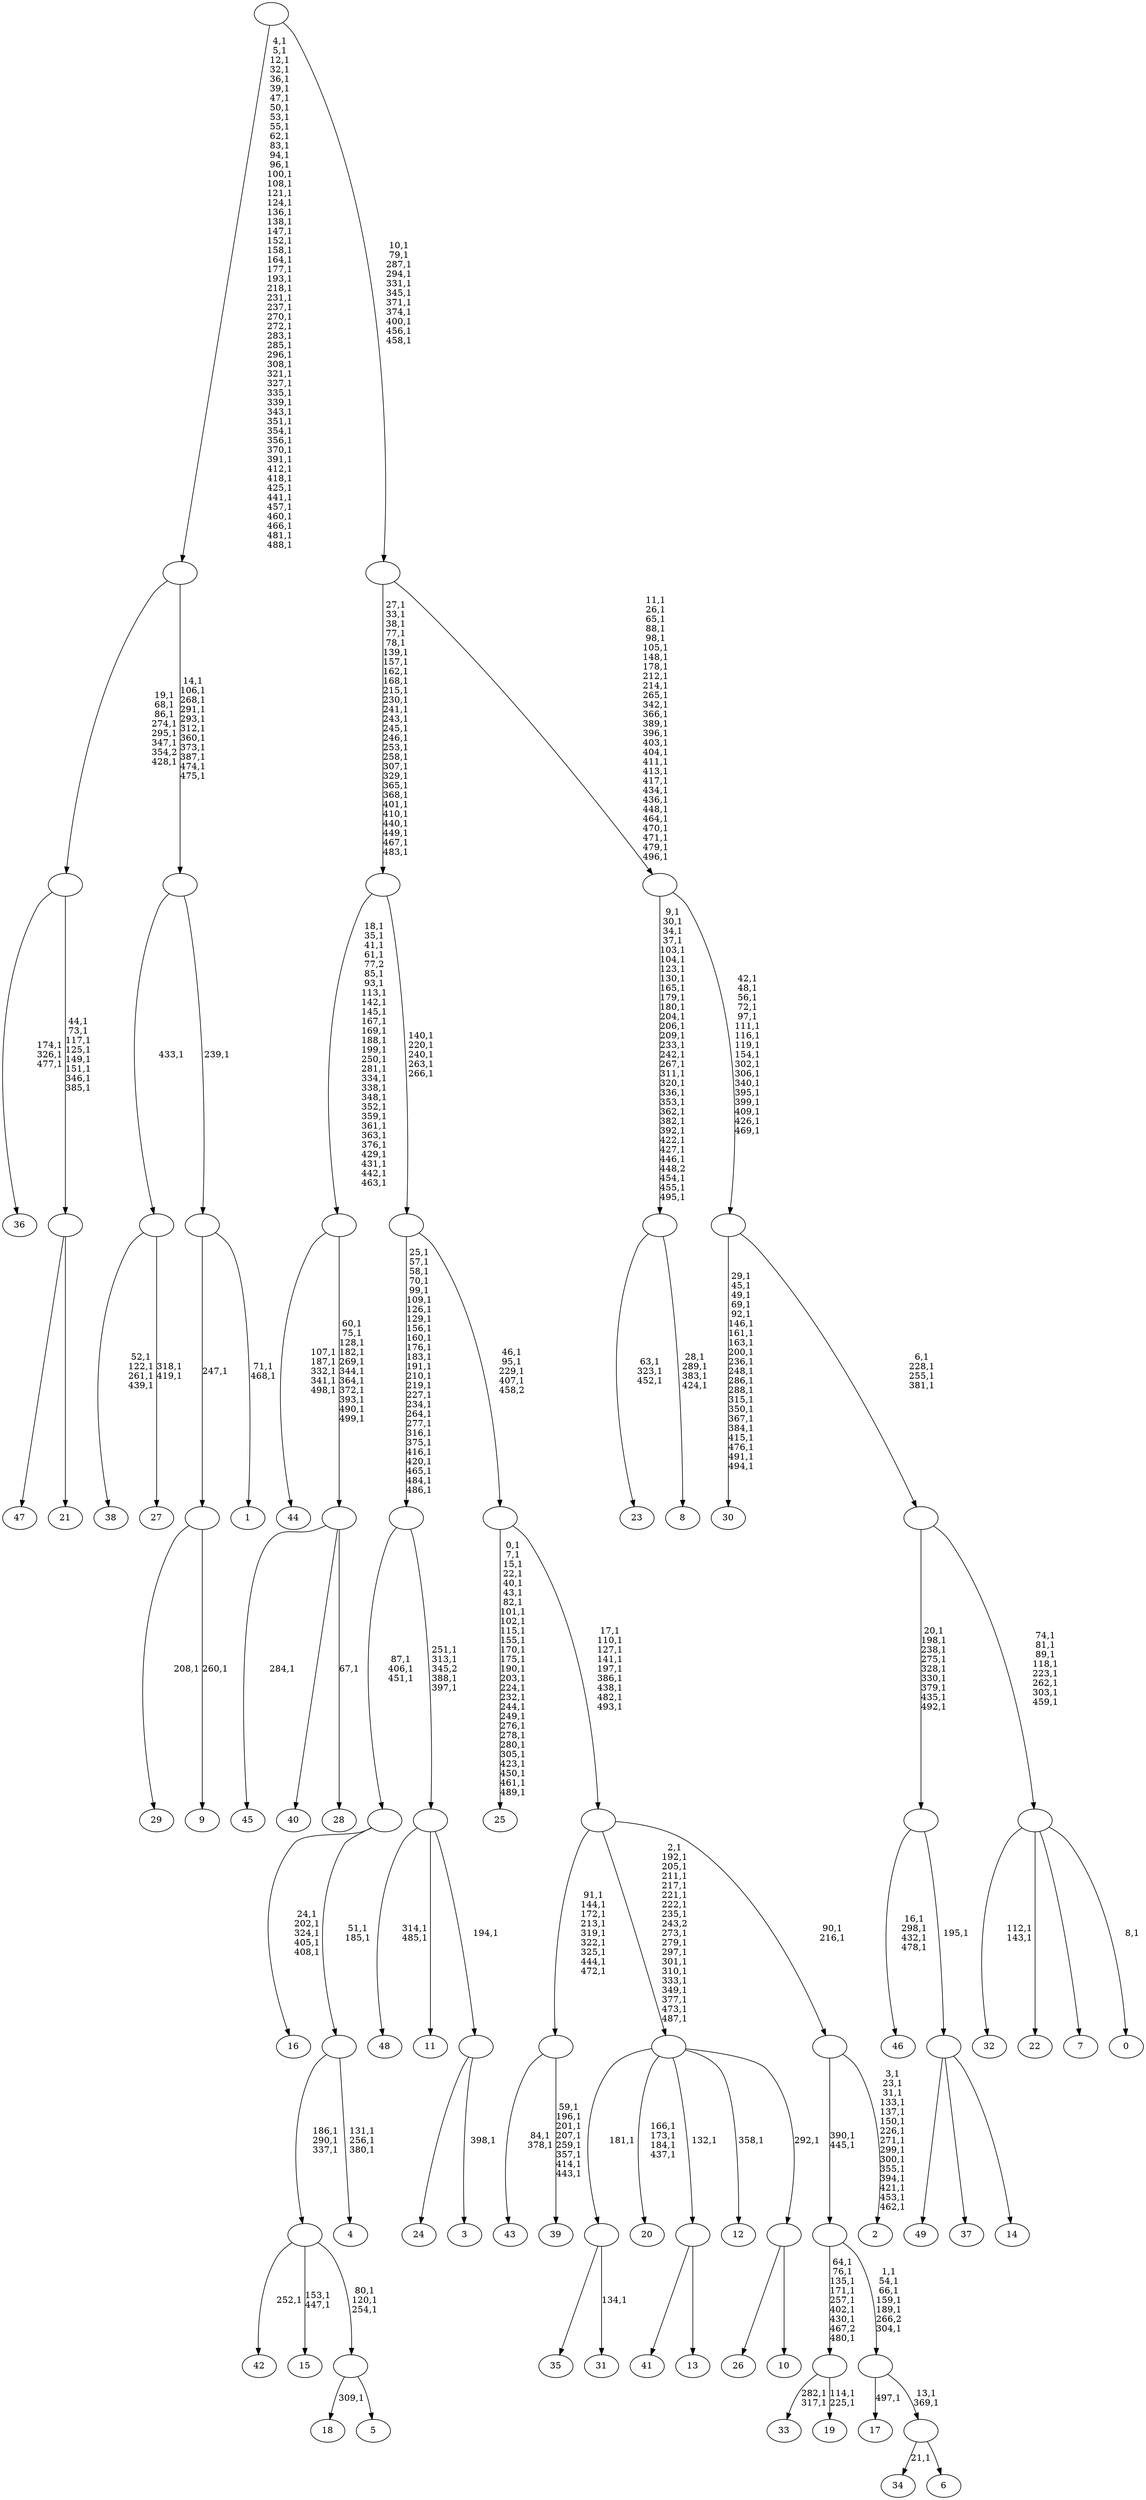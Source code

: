 digraph T {
	550 [label="49"]
	549 [label="48"]
	546 [label="47"]
	545 [label="46"]
	540 [label="45"]
	538 [label="44"]
	532 [label="43"]
	529 [label="42"]
	527 [label="41"]
	526 [label="40"]
	525 [label="39"]
	516 [label=""]
	507 [label="38"]
	502 [label="37"]
	501 [label="36"]
	497 [label="35"]
	496 [label="34"]
	494 [label="33"]
	491 [label="32"]
	488 [label="31"]
	486 [label=""]
	485 [label="30"]
	463 [label="29"]
	461 [label="28"]
	459 [label=""]
	448 [label=""]
	421 [label="27"]
	418 [label=""]
	417 [label="26"]
	416 [label="25"]
	388 [label="24"]
	387 [label="23"]
	383 [label="22"]
	382 [label="21"]
	381 [label=""]
	373 [label=""]
	366 [label="20"]
	361 [label="19"]
	358 [label=""]
	350 [label="18"]
	348 [label="17"]
	346 [label="16"]
	340 [label="15"]
	337 [label="14"]
	336 [label=""]
	335 [label=""]
	326 [label="13"]
	325 [label=""]
	324 [label="12"]
	322 [label="11"]
	321 [label="10"]
	320 [label=""]
	319 [label=""]
	301 [label="9"]
	299 [label=""]
	298 [label="8"]
	293 [label=""]
	263 [label="7"]
	262 [label="6"]
	261 [label=""]
	259 [label=""]
	253 [label=""]
	251 [label="5"]
	250 [label=""]
	247 [label=""]
	244 [label="4"]
	240 [label=""]
	238 [label=""]
	235 [label="3"]
	233 [label=""]
	232 [label=""]
	228 [label=""]
	202 [label="2"]
	186 [label=""]
	184 [label=""]
	175 [label=""]
	171 [label=""]
	166 [label=""]
	139 [label="1"]
	136 [label=""]
	135 [label=""]
	124 [label=""]
	70 [label="0"]
	68 [label=""]
	60 [label=""]
	56 [label=""]
	39 [label=""]
	11 [label=""]
	0 [label=""]
	516 -> 525 [label="59,1\n196,1\n201,1\n207,1\n259,1\n357,1\n414,1\n443,1"]
	516 -> 532 [label="84,1\n378,1"]
	486 -> 488 [label="134,1"]
	486 -> 497 [label=""]
	459 -> 461 [label="67,1"]
	459 -> 540 [label="284,1"]
	459 -> 526 [label=""]
	448 -> 459 [label="60,1\n75,1\n128,1\n182,1\n269,1\n344,1\n364,1\n372,1\n393,1\n490,1\n499,1"]
	448 -> 538 [label="107,1\n187,1\n332,1\n341,1\n498,1"]
	418 -> 421 [label="318,1\n419,1"]
	418 -> 507 [label="52,1\n122,1\n261,1\n439,1"]
	381 -> 546 [label=""]
	381 -> 382 [label=""]
	373 -> 381 [label="44,1\n73,1\n117,1\n125,1\n149,1\n151,1\n346,1\n385,1"]
	373 -> 501 [label="174,1\n326,1\n477,1"]
	358 -> 361 [label="114,1\n225,1"]
	358 -> 494 [label="282,1\n317,1"]
	336 -> 550 [label=""]
	336 -> 502 [label=""]
	336 -> 337 [label=""]
	335 -> 545 [label="16,1\n298,1\n432,1\n478,1"]
	335 -> 336 [label="195,1"]
	325 -> 527 [label=""]
	325 -> 326 [label=""]
	320 -> 417 [label=""]
	320 -> 321 [label=""]
	319 -> 324 [label="358,1"]
	319 -> 366 [label="166,1\n173,1\n184,1\n437,1"]
	319 -> 486 [label="181,1"]
	319 -> 325 [label="132,1"]
	319 -> 320 [label="292,1"]
	299 -> 301 [label="260,1"]
	299 -> 463 [label="208,1"]
	293 -> 298 [label="28,1\n289,1\n383,1\n424,1"]
	293 -> 387 [label="63,1\n323,1\n452,1"]
	261 -> 496 [label="21,1"]
	261 -> 262 [label=""]
	259 -> 261 [label="13,1\n369,1"]
	259 -> 348 [label="497,1"]
	253 -> 259 [label="1,1\n54,1\n66,1\n159,1\n189,1\n266,2\n304,1"]
	253 -> 358 [label="64,1\n76,1\n135,1\n171,1\n257,1\n402,1\n430,1\n467,2\n480,1"]
	250 -> 350 [label="309,1"]
	250 -> 251 [label=""]
	247 -> 250 [label="80,1\n120,1\n254,1"]
	247 -> 340 [label="153,1\n447,1"]
	247 -> 529 [label="252,1"]
	240 -> 244 [label="131,1\n256,1\n380,1"]
	240 -> 247 [label="186,1\n290,1\n337,1"]
	238 -> 240 [label="51,1\n185,1"]
	238 -> 346 [label="24,1\n202,1\n324,1\n405,1\n408,1"]
	233 -> 235 [label="398,1"]
	233 -> 388 [label=""]
	232 -> 549 [label="314,1\n485,1"]
	232 -> 322 [label=""]
	232 -> 233 [label="194,1"]
	228 -> 232 [label="251,1\n313,1\n345,2\n388,1\n397,1"]
	228 -> 238 [label="87,1\n406,1\n451,1"]
	186 -> 202 [label="3,1\n23,1\n31,1\n133,1\n137,1\n150,1\n226,1\n271,1\n299,1\n300,1\n355,1\n394,1\n421,1\n453,1\n462,1"]
	186 -> 253 [label="390,1\n445,1"]
	184 -> 186 [label="90,1\n216,1"]
	184 -> 319 [label="2,1\n192,1\n205,1\n211,1\n217,1\n221,1\n222,1\n235,1\n243,2\n273,1\n279,1\n297,1\n301,1\n310,1\n333,1\n349,1\n377,1\n473,1\n487,1"]
	184 -> 516 [label="91,1\n144,1\n172,1\n213,1\n319,1\n322,1\n325,1\n444,1\n472,1"]
	175 -> 184 [label="17,1\n110,1\n127,1\n141,1\n197,1\n386,1\n438,1\n482,1\n493,1"]
	175 -> 416 [label="0,1\n7,1\n15,1\n22,1\n40,1\n43,1\n82,1\n101,1\n102,1\n115,1\n155,1\n170,1\n175,1\n190,1\n203,1\n224,1\n232,1\n244,1\n249,1\n276,1\n278,1\n280,1\n305,1\n423,1\n450,1\n461,1\n489,1"]
	171 -> 175 [label="46,1\n95,1\n229,1\n407,1\n458,2"]
	171 -> 228 [label="25,1\n57,1\n58,1\n70,1\n99,1\n109,1\n126,1\n129,1\n156,1\n160,1\n176,1\n183,1\n191,1\n210,1\n219,1\n227,1\n234,1\n264,1\n277,1\n316,1\n375,1\n416,1\n420,1\n465,1\n484,1\n486,1"]
	166 -> 171 [label="140,1\n220,1\n240,1\n263,1\n266,1"]
	166 -> 448 [label="18,1\n35,1\n41,1\n61,1\n77,2\n85,1\n93,1\n113,1\n142,1\n145,1\n167,1\n169,1\n188,1\n199,1\n250,1\n281,1\n334,1\n338,1\n348,1\n352,1\n359,1\n361,1\n363,1\n376,1\n429,1\n431,1\n442,1\n463,1"]
	136 -> 139 [label="71,1\n468,1"]
	136 -> 299 [label="247,1"]
	135 -> 418 [label="433,1"]
	135 -> 136 [label="239,1"]
	124 -> 135 [label="14,1\n106,1\n268,1\n291,1\n293,1\n312,1\n360,1\n373,1\n387,1\n474,1\n475,1"]
	124 -> 373 [label="19,1\n68,1\n86,1\n274,1\n295,1\n347,1\n354,2\n428,1"]
	68 -> 70 [label="8,1"]
	68 -> 491 [label="112,1\n143,1"]
	68 -> 383 [label=""]
	68 -> 263 [label=""]
	60 -> 68 [label="74,1\n81,1\n89,1\n118,1\n223,1\n262,1\n303,1\n459,1"]
	60 -> 335 [label="20,1\n198,1\n238,1\n275,1\n328,1\n330,1\n379,1\n435,1\n492,1"]
	56 -> 60 [label="6,1\n228,1\n255,1\n381,1"]
	56 -> 485 [label="29,1\n45,1\n49,1\n69,1\n92,1\n146,1\n161,1\n163,1\n200,1\n236,1\n248,1\n286,1\n288,1\n315,1\n350,1\n367,1\n384,1\n415,1\n476,1\n491,1\n494,1"]
	39 -> 56 [label="42,1\n48,1\n56,1\n72,1\n97,1\n111,1\n116,1\n119,1\n154,1\n302,1\n306,1\n340,1\n395,1\n399,1\n409,1\n426,1\n469,1"]
	39 -> 293 [label="9,1\n30,1\n34,1\n37,1\n103,1\n104,1\n123,1\n130,1\n165,1\n179,1\n180,1\n204,1\n206,1\n209,1\n233,1\n242,1\n267,1\n311,1\n320,1\n336,1\n353,1\n362,1\n382,1\n392,1\n422,1\n427,1\n446,1\n448,2\n454,1\n455,1\n495,1"]
	11 -> 39 [label="11,1\n26,1\n65,1\n88,1\n98,1\n105,1\n148,1\n178,1\n212,1\n214,1\n265,1\n342,1\n366,1\n389,1\n396,1\n403,1\n404,1\n411,1\n413,1\n417,1\n434,1\n436,1\n448,1\n464,1\n470,1\n471,1\n479,1\n496,1"]
	11 -> 166 [label="27,1\n33,1\n38,1\n77,1\n78,1\n139,1\n157,1\n162,1\n168,1\n215,1\n230,1\n241,1\n243,1\n245,1\n246,1\n253,1\n258,1\n307,1\n329,1\n365,1\n368,1\n401,1\n410,1\n440,1\n449,1\n467,1\n483,1"]
	0 -> 11 [label="10,1\n79,1\n287,1\n294,1\n331,1\n345,1\n371,1\n374,1\n400,1\n456,1\n458,1"]
	0 -> 124 [label="4,1\n5,1\n12,1\n32,1\n36,1\n39,1\n47,1\n50,1\n53,1\n55,1\n62,1\n83,1\n94,1\n96,1\n100,1\n108,1\n121,1\n124,1\n136,1\n138,1\n147,1\n152,1\n158,1\n164,1\n177,1\n193,1\n218,1\n231,1\n237,1\n270,1\n272,1\n283,1\n285,1\n296,1\n308,1\n321,1\n327,1\n335,1\n339,1\n343,1\n351,1\n354,1\n356,1\n370,1\n391,1\n412,1\n418,1\n425,1\n441,1\n457,1\n460,1\n466,1\n481,1\n488,1"]
}
